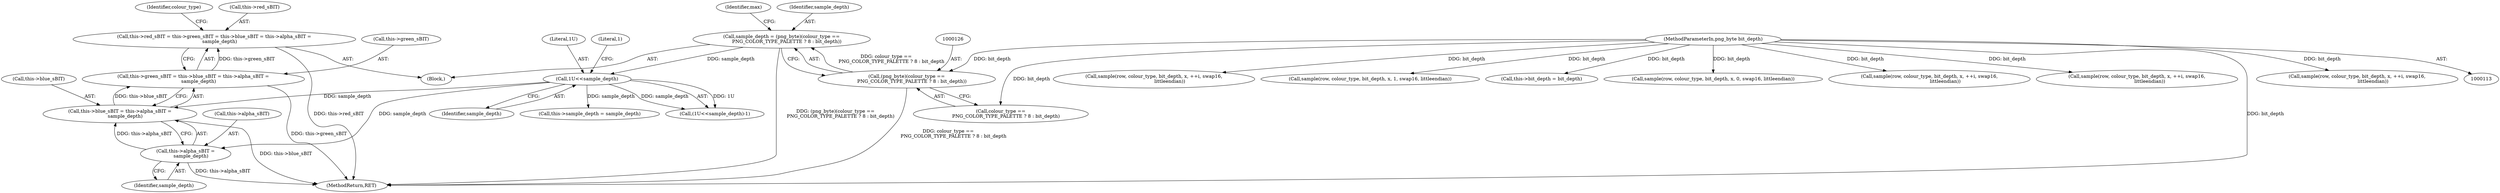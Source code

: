 digraph "0_Android_9d4853418ab2f754c2b63e091c29c5529b8b86ca_51@pointer" {
"1000200" [label="(Call,this->red_sBIT = this->green_sBIT = this->blue_sBIT = this->alpha_sBIT =\n       sample_depth)"];
"1000204" [label="(Call,this->green_sBIT = this->blue_sBIT = this->alpha_sBIT =\n       sample_depth)"];
"1000208" [label="(Call,this->blue_sBIT = this->alpha_sBIT =\n       sample_depth)"];
"1000212" [label="(Call,this->alpha_sBIT =\n       sample_depth)"];
"1000137" [label="(Call,1U<<sample_depth)"];
"1000123" [label="(Call,sample_depth = (png_byte)(colour_type ==\n       PNG_COLOR_TYPE_PALETTE ? 8 : bit_depth))"];
"1000125" [label="(Call,(png_byte)(colour_type ==\n       PNG_COLOR_TYPE_PALETTE ? 8 : bit_depth))"];
"1000117" [label="(MethodParameterIn,png_byte bit_depth)"];
"1000354" [label="(Call,sample(row, colour_type, bit_depth, x, ++i, swap16,\n                     littleendian))"];
"1000117" [label="(MethodParameterIn,png_byte bit_depth)"];
"1000138" [label="(Literal,1U)"];
"1000140" [label="(Literal,1)"];
"1000200" [label="(Call,this->red_sBIT = this->green_sBIT = this->blue_sBIT = this->alpha_sBIT =\n       sample_depth)"];
"1000123" [label="(Call,sample_depth = (png_byte)(colour_type ==\n       PNG_COLOR_TYPE_PALETTE ? 8 : bit_depth))"];
"1000136" [label="(Call,(1U<<sample_depth)-1)"];
"1000135" [label="(Identifier,max)"];
"1000497" [label="(Call,this->sample_depth = sample_depth)"];
"1000216" [label="(Identifier,sample_depth)"];
"1000219" [label="(Identifier,colour_type)"];
"1000209" [label="(Call,this->blue_sBIT)"];
"1000313" [label="(Call,sample(row, colour_type, bit_depth, x, 1, swap16, littleendian))"];
"1000492" [label="(Call,this->bit_depth = bit_depth)"];
"1000542" [label="(MethodReturn,RET)"];
"1000187" [label="(Call,sample(row, colour_type, bit_depth, x, 0, swap16, littleendian))"];
"1000423" [label="(Call,sample(row, colour_type, bit_depth, x, ++i, swap16,\n                     littleendian))"];
"1000333" [label="(Call,sample(row, colour_type, bit_depth, x, ++i, swap16,\n                 littleendian))"];
"1000201" [label="(Call,this->red_sBIT)"];
"1000125" [label="(Call,(png_byte)(colour_type ==\n       PNG_COLOR_TYPE_PALETTE ? 8 : bit_depth))"];
"1000368" [label="(Call,sample(row, colour_type, bit_depth, x, ++i, swap16,\n                     littleendian))"];
"1000139" [label="(Identifier,sample_depth)"];
"1000212" [label="(Call,this->alpha_sBIT =\n       sample_depth)"];
"1000137" [label="(Call,1U<<sample_depth)"];
"1000204" [label="(Call,this->green_sBIT = this->blue_sBIT = this->alpha_sBIT =\n       sample_depth)"];
"1000127" [label="(Call,colour_type ==\n       PNG_COLOR_TYPE_PALETTE ? 8 : bit_depth)"];
"1000121" [label="(Block,)"];
"1000208" [label="(Call,this->blue_sBIT = this->alpha_sBIT =\n       sample_depth)"];
"1000213" [label="(Call,this->alpha_sBIT)"];
"1000205" [label="(Call,this->green_sBIT)"];
"1000124" [label="(Identifier,sample_depth)"];
"1000200" -> "1000121"  [label="AST: "];
"1000200" -> "1000204"  [label="CFG: "];
"1000201" -> "1000200"  [label="AST: "];
"1000204" -> "1000200"  [label="AST: "];
"1000219" -> "1000200"  [label="CFG: "];
"1000200" -> "1000542"  [label="DDG: this->red_sBIT"];
"1000204" -> "1000200"  [label="DDG: this->green_sBIT"];
"1000204" -> "1000208"  [label="CFG: "];
"1000205" -> "1000204"  [label="AST: "];
"1000208" -> "1000204"  [label="AST: "];
"1000204" -> "1000542"  [label="DDG: this->green_sBIT"];
"1000208" -> "1000204"  [label="DDG: this->blue_sBIT"];
"1000208" -> "1000212"  [label="CFG: "];
"1000209" -> "1000208"  [label="AST: "];
"1000212" -> "1000208"  [label="AST: "];
"1000208" -> "1000542"  [label="DDG: this->blue_sBIT"];
"1000212" -> "1000208"  [label="DDG: this->alpha_sBIT"];
"1000137" -> "1000208"  [label="DDG: sample_depth"];
"1000212" -> "1000216"  [label="CFG: "];
"1000213" -> "1000212"  [label="AST: "];
"1000216" -> "1000212"  [label="AST: "];
"1000212" -> "1000542"  [label="DDG: this->alpha_sBIT"];
"1000137" -> "1000212"  [label="DDG: sample_depth"];
"1000137" -> "1000136"  [label="AST: "];
"1000137" -> "1000139"  [label="CFG: "];
"1000138" -> "1000137"  [label="AST: "];
"1000139" -> "1000137"  [label="AST: "];
"1000140" -> "1000137"  [label="CFG: "];
"1000137" -> "1000136"  [label="DDG: 1U"];
"1000137" -> "1000136"  [label="DDG: sample_depth"];
"1000123" -> "1000137"  [label="DDG: sample_depth"];
"1000137" -> "1000497"  [label="DDG: sample_depth"];
"1000123" -> "1000121"  [label="AST: "];
"1000123" -> "1000125"  [label="CFG: "];
"1000124" -> "1000123"  [label="AST: "];
"1000125" -> "1000123"  [label="AST: "];
"1000135" -> "1000123"  [label="CFG: "];
"1000123" -> "1000542"  [label="DDG: (png_byte)(colour_type ==\n       PNG_COLOR_TYPE_PALETTE ? 8 : bit_depth)"];
"1000125" -> "1000123"  [label="DDG: colour_type ==\n       PNG_COLOR_TYPE_PALETTE ? 8 : bit_depth"];
"1000125" -> "1000127"  [label="CFG: "];
"1000126" -> "1000125"  [label="AST: "];
"1000127" -> "1000125"  [label="AST: "];
"1000125" -> "1000542"  [label="DDG: colour_type ==\n       PNG_COLOR_TYPE_PALETTE ? 8 : bit_depth"];
"1000117" -> "1000125"  [label="DDG: bit_depth"];
"1000117" -> "1000113"  [label="AST: "];
"1000117" -> "1000542"  [label="DDG: bit_depth"];
"1000117" -> "1000127"  [label="DDG: bit_depth"];
"1000117" -> "1000187"  [label="DDG: bit_depth"];
"1000117" -> "1000313"  [label="DDG: bit_depth"];
"1000117" -> "1000333"  [label="DDG: bit_depth"];
"1000117" -> "1000354"  [label="DDG: bit_depth"];
"1000117" -> "1000368"  [label="DDG: bit_depth"];
"1000117" -> "1000423"  [label="DDG: bit_depth"];
"1000117" -> "1000492"  [label="DDG: bit_depth"];
}
